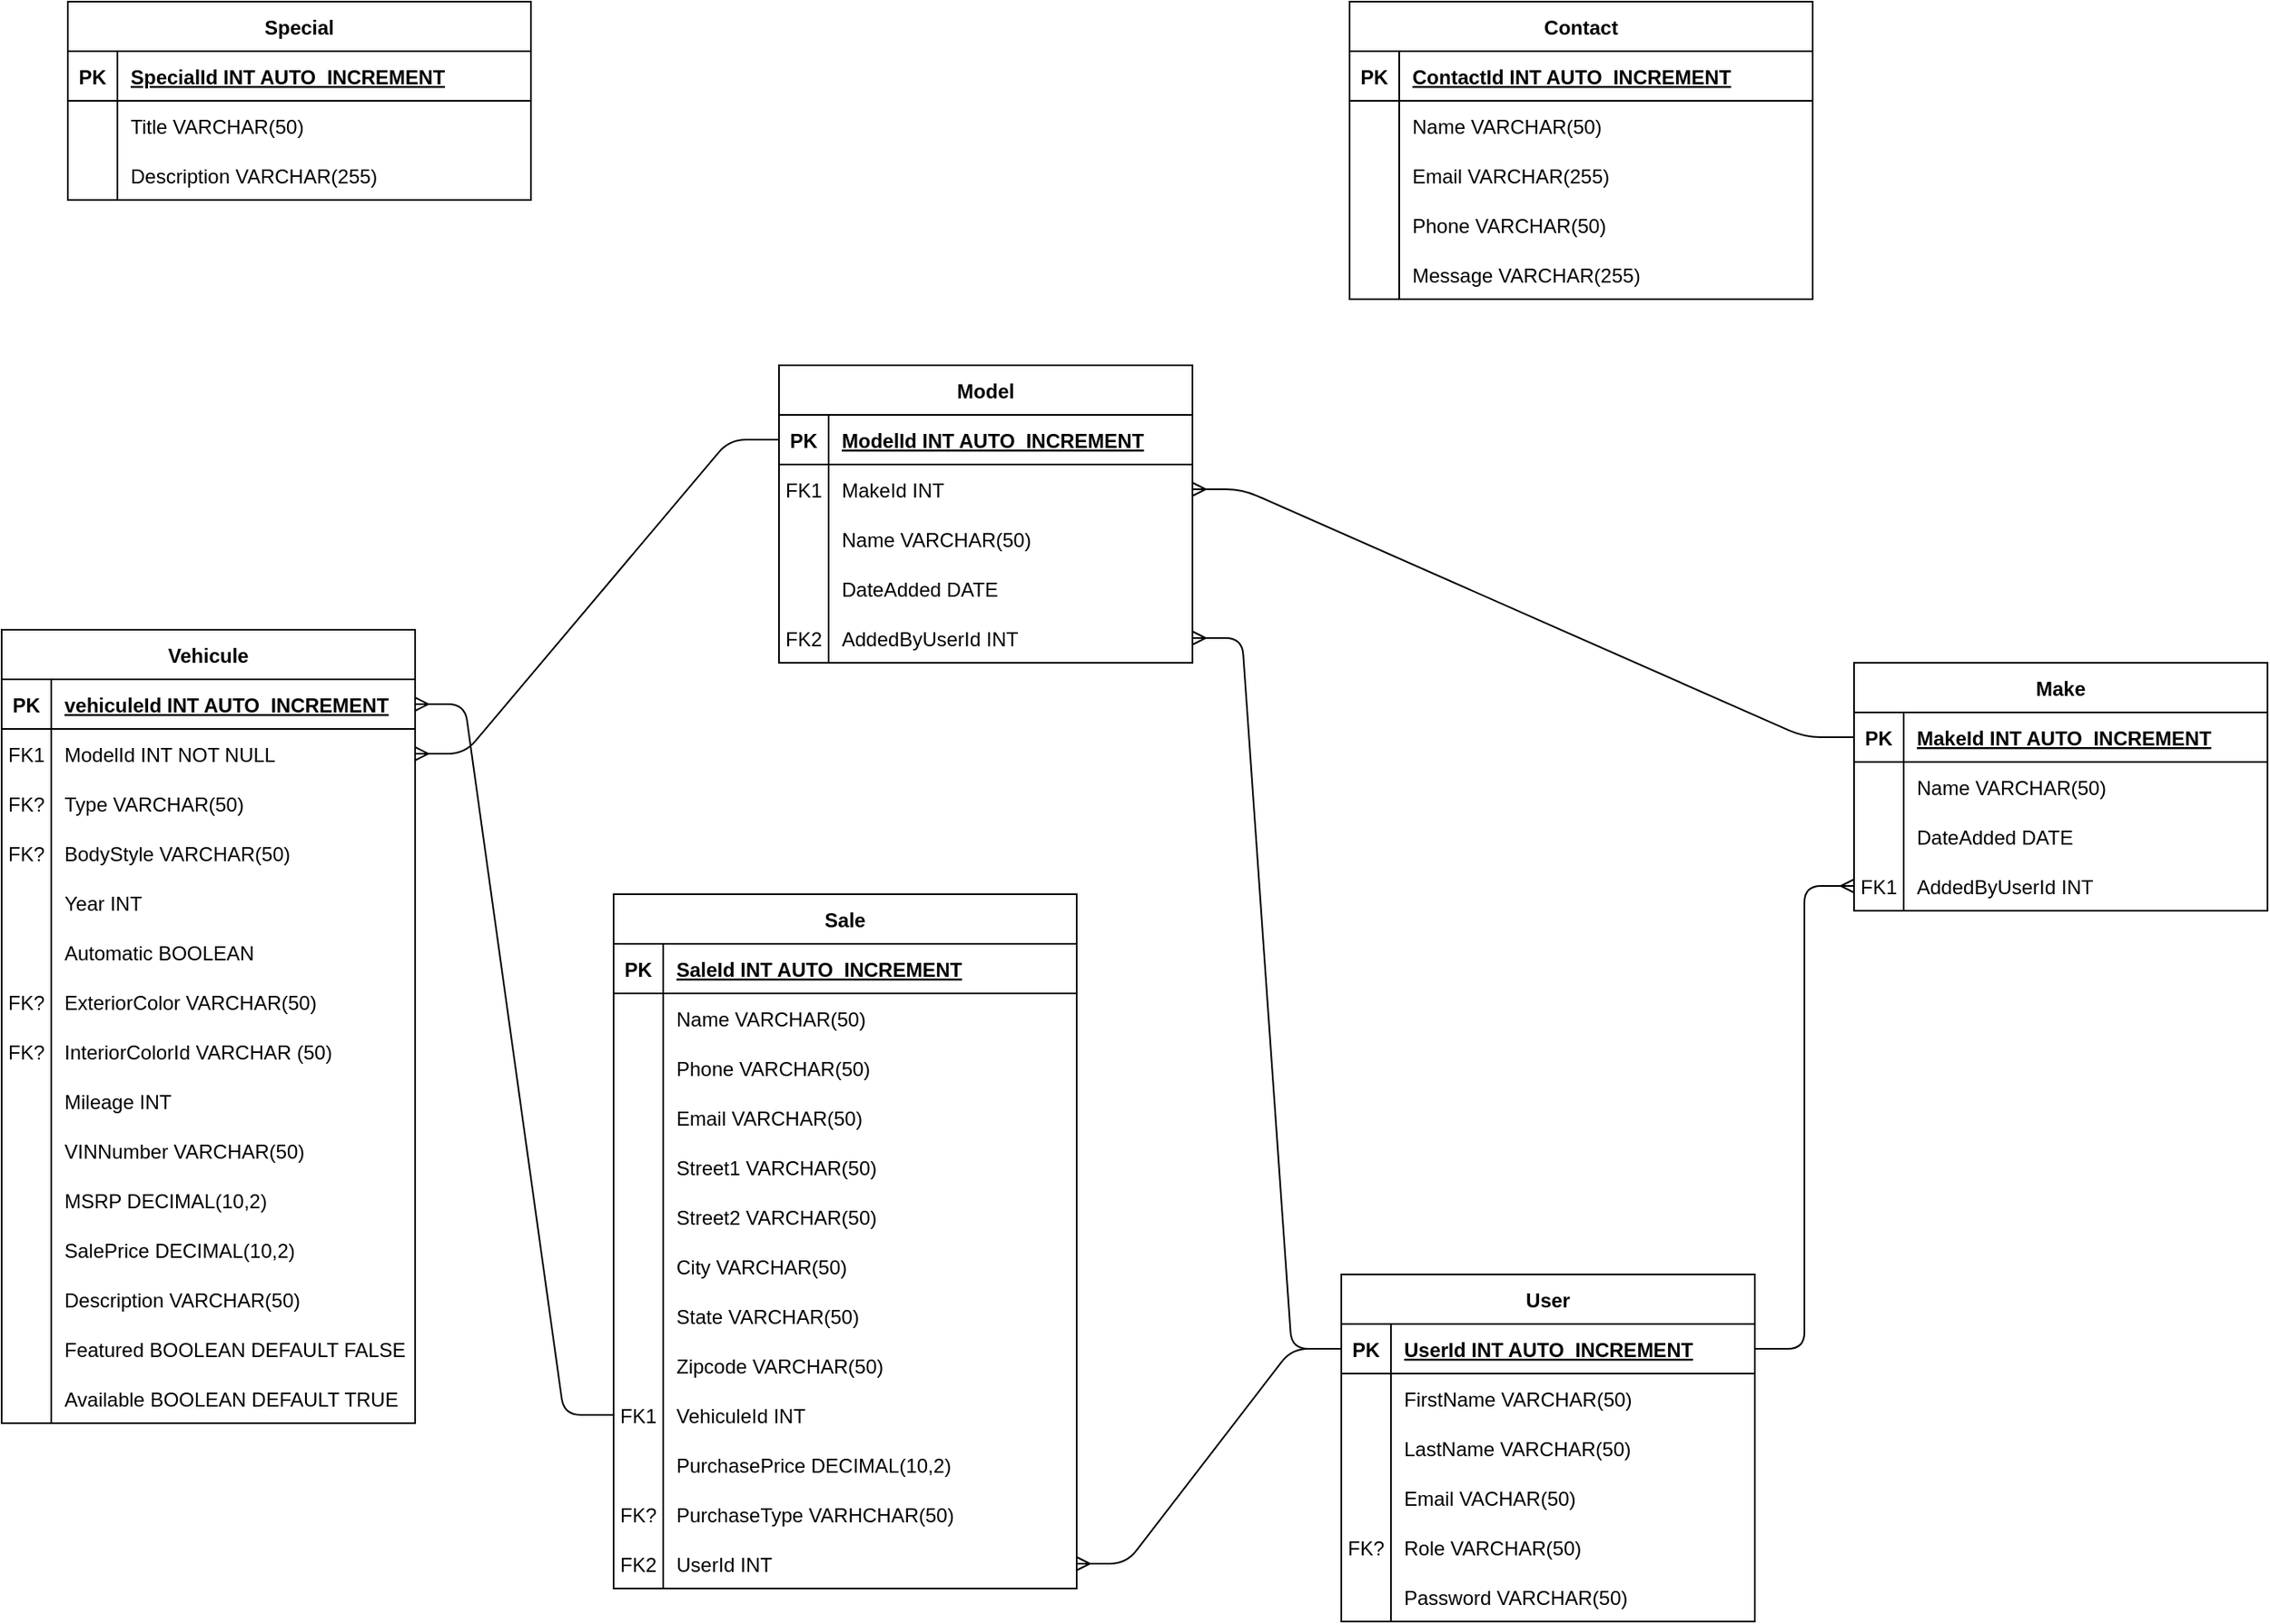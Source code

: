<mxfile version="20.1.2" type="device"><diagram id="R2lEEEUBdFMjLlhIrx00" name="Page-1"><mxGraphModel dx="4318" dy="1257" grid="1" gridSize="10" guides="1" tooltips="1" connect="1" arrows="1" fold="1" page="1" pageScale="1" pageWidth="850" pageHeight="1100" math="0" shadow="0" extFonts="Permanent Marker^https://fonts.googleapis.com/css?family=Permanent+Marker"><root><mxCell id="0"/><mxCell id="1" parent="0"/><mxCell id="C-vyLk0tnHw3VtMMgP7b-2" value="Make" style="shape=table;startSize=30;container=1;collapsible=1;childLayout=tableLayout;fixedRows=1;rowLines=0;fontStyle=1;align=center;resizeLast=1;" parent="1" vertex="1"><mxGeometry x="420" y="450" width="250" height="150" as="geometry"/></mxCell><mxCell id="C-vyLk0tnHw3VtMMgP7b-3" value="" style="shape=partialRectangle;collapsible=0;dropTarget=0;pointerEvents=0;fillColor=none;points=[[0,0.5],[1,0.5]];portConstraint=eastwest;top=0;left=0;right=0;bottom=1;" parent="C-vyLk0tnHw3VtMMgP7b-2" vertex="1"><mxGeometry y="30" width="250" height="30" as="geometry"/></mxCell><mxCell id="C-vyLk0tnHw3VtMMgP7b-4" value="PK" style="shape=partialRectangle;overflow=hidden;connectable=0;fillColor=none;top=0;left=0;bottom=0;right=0;fontStyle=1;" parent="C-vyLk0tnHw3VtMMgP7b-3" vertex="1"><mxGeometry width="30" height="30" as="geometry"><mxRectangle width="30" height="30" as="alternateBounds"/></mxGeometry></mxCell><mxCell id="C-vyLk0tnHw3VtMMgP7b-5" value="MakeId INT AUTO_INCREMENT" style="shape=partialRectangle;overflow=hidden;connectable=0;fillColor=none;top=0;left=0;bottom=0;right=0;align=left;spacingLeft=6;fontStyle=5;" parent="C-vyLk0tnHw3VtMMgP7b-3" vertex="1"><mxGeometry x="30" width="220" height="30" as="geometry"><mxRectangle width="220" height="30" as="alternateBounds"/></mxGeometry></mxCell><mxCell id="C-vyLk0tnHw3VtMMgP7b-6" value="" style="shape=partialRectangle;collapsible=0;dropTarget=0;pointerEvents=0;fillColor=none;points=[[0,0.5],[1,0.5]];portConstraint=eastwest;top=0;left=0;right=0;bottom=0;" parent="C-vyLk0tnHw3VtMMgP7b-2" vertex="1"><mxGeometry y="60" width="250" height="30" as="geometry"/></mxCell><mxCell id="C-vyLk0tnHw3VtMMgP7b-7" value="" style="shape=partialRectangle;overflow=hidden;connectable=0;fillColor=none;top=0;left=0;bottom=0;right=0;" parent="C-vyLk0tnHw3VtMMgP7b-6" vertex="1"><mxGeometry width="30" height="30" as="geometry"><mxRectangle width="30" height="30" as="alternateBounds"/></mxGeometry></mxCell><mxCell id="C-vyLk0tnHw3VtMMgP7b-8" value="Name VARCHAR(50)" style="shape=partialRectangle;overflow=hidden;connectable=0;fillColor=none;top=0;left=0;bottom=0;right=0;align=left;spacingLeft=6;" parent="C-vyLk0tnHw3VtMMgP7b-6" vertex="1"><mxGeometry x="30" width="220" height="30" as="geometry"><mxRectangle width="220" height="30" as="alternateBounds"/></mxGeometry></mxCell><mxCell id="C-vyLk0tnHw3VtMMgP7b-9" value="" style="shape=partialRectangle;collapsible=0;dropTarget=0;pointerEvents=0;fillColor=none;points=[[0,0.5],[1,0.5]];portConstraint=eastwest;top=0;left=0;right=0;bottom=0;" parent="C-vyLk0tnHw3VtMMgP7b-2" vertex="1"><mxGeometry y="90" width="250" height="30" as="geometry"/></mxCell><mxCell id="C-vyLk0tnHw3VtMMgP7b-10" value="" style="shape=partialRectangle;overflow=hidden;connectable=0;fillColor=none;top=0;left=0;bottom=0;right=0;" parent="C-vyLk0tnHw3VtMMgP7b-9" vertex="1"><mxGeometry width="30" height="30" as="geometry"><mxRectangle width="30" height="30" as="alternateBounds"/></mxGeometry></mxCell><mxCell id="C-vyLk0tnHw3VtMMgP7b-11" value="DateAdded DATE" style="shape=partialRectangle;overflow=hidden;connectable=0;fillColor=none;top=0;left=0;bottom=0;right=0;align=left;spacingLeft=6;" parent="C-vyLk0tnHw3VtMMgP7b-9" vertex="1"><mxGeometry x="30" width="220" height="30" as="geometry"><mxRectangle width="220" height="30" as="alternateBounds"/></mxGeometry></mxCell><mxCell id="Mr70bpYiIhib0uHU6Vfk-53" style="shape=partialRectangle;collapsible=0;dropTarget=0;pointerEvents=0;fillColor=none;points=[[0,0.5],[1,0.5]];portConstraint=eastwest;top=0;left=0;right=0;bottom=0;" vertex="1" parent="C-vyLk0tnHw3VtMMgP7b-2"><mxGeometry y="120" width="250" height="30" as="geometry"/></mxCell><mxCell id="Mr70bpYiIhib0uHU6Vfk-54" value="FK1" style="shape=partialRectangle;overflow=hidden;connectable=0;fillColor=none;top=0;left=0;bottom=0;right=0;" vertex="1" parent="Mr70bpYiIhib0uHU6Vfk-53"><mxGeometry width="30" height="30" as="geometry"><mxRectangle width="30" height="30" as="alternateBounds"/></mxGeometry></mxCell><mxCell id="Mr70bpYiIhib0uHU6Vfk-55" value="AddedByUserId INT" style="shape=partialRectangle;overflow=hidden;connectable=0;fillColor=none;top=0;left=0;bottom=0;right=0;align=left;spacingLeft=6;" vertex="1" parent="Mr70bpYiIhib0uHU6Vfk-53"><mxGeometry x="30" width="220" height="30" as="geometry"><mxRectangle width="220" height="30" as="alternateBounds"/></mxGeometry></mxCell><mxCell id="C-vyLk0tnHw3VtMMgP7b-13" value="User" style="shape=table;startSize=30;container=1;collapsible=1;childLayout=tableLayout;fixedRows=1;rowLines=0;fontStyle=1;align=center;resizeLast=1;" parent="1" vertex="1"><mxGeometry x="110" y="820" width="250" height="210" as="geometry"/></mxCell><mxCell id="C-vyLk0tnHw3VtMMgP7b-14" value="" style="shape=partialRectangle;collapsible=0;dropTarget=0;pointerEvents=0;fillColor=none;points=[[0,0.5],[1,0.5]];portConstraint=eastwest;top=0;left=0;right=0;bottom=1;" parent="C-vyLk0tnHw3VtMMgP7b-13" vertex="1"><mxGeometry y="30" width="250" height="30" as="geometry"/></mxCell><mxCell id="C-vyLk0tnHw3VtMMgP7b-15" value="PK" style="shape=partialRectangle;overflow=hidden;connectable=0;fillColor=none;top=0;left=0;bottom=0;right=0;fontStyle=1;" parent="C-vyLk0tnHw3VtMMgP7b-14" vertex="1"><mxGeometry width="30" height="30" as="geometry"><mxRectangle width="30" height="30" as="alternateBounds"/></mxGeometry></mxCell><mxCell id="C-vyLk0tnHw3VtMMgP7b-16" value="UserId INT AUTO_INCREMENT" style="shape=partialRectangle;overflow=hidden;connectable=0;fillColor=none;top=0;left=0;bottom=0;right=0;align=left;spacingLeft=6;fontStyle=5;" parent="C-vyLk0tnHw3VtMMgP7b-14" vertex="1"><mxGeometry x="30" width="220" height="30" as="geometry"><mxRectangle width="220" height="30" as="alternateBounds"/></mxGeometry></mxCell><mxCell id="C-vyLk0tnHw3VtMMgP7b-20" value="" style="shape=partialRectangle;collapsible=0;dropTarget=0;pointerEvents=0;fillColor=none;points=[[0,0.5],[1,0.5]];portConstraint=eastwest;top=0;left=0;right=0;bottom=0;" parent="C-vyLk0tnHw3VtMMgP7b-13" vertex="1"><mxGeometry y="60" width="250" height="30" as="geometry"/></mxCell><mxCell id="C-vyLk0tnHw3VtMMgP7b-21" value="" style="shape=partialRectangle;overflow=hidden;connectable=0;fillColor=none;top=0;left=0;bottom=0;right=0;" parent="C-vyLk0tnHw3VtMMgP7b-20" vertex="1"><mxGeometry width="30" height="30" as="geometry"><mxRectangle width="30" height="30" as="alternateBounds"/></mxGeometry></mxCell><mxCell id="C-vyLk0tnHw3VtMMgP7b-22" value="FirstName VARCHAR(50)" style="shape=partialRectangle;overflow=hidden;connectable=0;fillColor=none;top=0;left=0;bottom=0;right=0;align=left;spacingLeft=6;" parent="C-vyLk0tnHw3VtMMgP7b-20" vertex="1"><mxGeometry x="30" width="220" height="30" as="geometry"><mxRectangle width="220" height="30" as="alternateBounds"/></mxGeometry></mxCell><mxCell id="Mr70bpYiIhib0uHU6Vfk-40" style="shape=partialRectangle;collapsible=0;dropTarget=0;pointerEvents=0;fillColor=none;points=[[0,0.5],[1,0.5]];portConstraint=eastwest;top=0;left=0;right=0;bottom=0;" vertex="1" parent="C-vyLk0tnHw3VtMMgP7b-13"><mxGeometry y="90" width="250" height="30" as="geometry"/></mxCell><mxCell id="Mr70bpYiIhib0uHU6Vfk-41" style="shape=partialRectangle;overflow=hidden;connectable=0;fillColor=none;top=0;left=0;bottom=0;right=0;" vertex="1" parent="Mr70bpYiIhib0uHU6Vfk-40"><mxGeometry width="30" height="30" as="geometry"><mxRectangle width="30" height="30" as="alternateBounds"/></mxGeometry></mxCell><mxCell id="Mr70bpYiIhib0uHU6Vfk-42" value="LastName VARCHAR(50)" style="shape=partialRectangle;overflow=hidden;connectable=0;fillColor=none;top=0;left=0;bottom=0;right=0;align=left;spacingLeft=6;" vertex="1" parent="Mr70bpYiIhib0uHU6Vfk-40"><mxGeometry x="30" width="220" height="30" as="geometry"><mxRectangle width="220" height="30" as="alternateBounds"/></mxGeometry></mxCell><mxCell id="Mr70bpYiIhib0uHU6Vfk-43" style="shape=partialRectangle;collapsible=0;dropTarget=0;pointerEvents=0;fillColor=none;points=[[0,0.5],[1,0.5]];portConstraint=eastwest;top=0;left=0;right=0;bottom=0;" vertex="1" parent="C-vyLk0tnHw3VtMMgP7b-13"><mxGeometry y="120" width="250" height="30" as="geometry"/></mxCell><mxCell id="Mr70bpYiIhib0uHU6Vfk-44" style="shape=partialRectangle;overflow=hidden;connectable=0;fillColor=none;top=0;left=0;bottom=0;right=0;" vertex="1" parent="Mr70bpYiIhib0uHU6Vfk-43"><mxGeometry width="30" height="30" as="geometry"><mxRectangle width="30" height="30" as="alternateBounds"/></mxGeometry></mxCell><mxCell id="Mr70bpYiIhib0uHU6Vfk-45" value="Email VACHAR(50)" style="shape=partialRectangle;overflow=hidden;connectable=0;fillColor=none;top=0;left=0;bottom=0;right=0;align=left;spacingLeft=6;" vertex="1" parent="Mr70bpYiIhib0uHU6Vfk-43"><mxGeometry x="30" width="220" height="30" as="geometry"><mxRectangle width="220" height="30" as="alternateBounds"/></mxGeometry></mxCell><mxCell id="Mr70bpYiIhib0uHU6Vfk-46" style="shape=partialRectangle;collapsible=0;dropTarget=0;pointerEvents=0;fillColor=none;points=[[0,0.5],[1,0.5]];portConstraint=eastwest;top=0;left=0;right=0;bottom=0;" vertex="1" parent="C-vyLk0tnHw3VtMMgP7b-13"><mxGeometry y="150" width="250" height="30" as="geometry"/></mxCell><mxCell id="Mr70bpYiIhib0uHU6Vfk-47" value="FK?" style="shape=partialRectangle;overflow=hidden;connectable=0;fillColor=none;top=0;left=0;bottom=0;right=0;" vertex="1" parent="Mr70bpYiIhib0uHU6Vfk-46"><mxGeometry width="30" height="30" as="geometry"><mxRectangle width="30" height="30" as="alternateBounds"/></mxGeometry></mxCell><mxCell id="Mr70bpYiIhib0uHU6Vfk-48" value="Role VARCHAR(50)" style="shape=partialRectangle;overflow=hidden;connectable=0;fillColor=none;top=0;left=0;bottom=0;right=0;align=left;spacingLeft=6;" vertex="1" parent="Mr70bpYiIhib0uHU6Vfk-46"><mxGeometry x="30" width="220" height="30" as="geometry"><mxRectangle width="220" height="30" as="alternateBounds"/></mxGeometry></mxCell><mxCell id="Mr70bpYiIhib0uHU6Vfk-49" style="shape=partialRectangle;collapsible=0;dropTarget=0;pointerEvents=0;fillColor=none;points=[[0,0.5],[1,0.5]];portConstraint=eastwest;top=0;left=0;right=0;bottom=0;" vertex="1" parent="C-vyLk0tnHw3VtMMgP7b-13"><mxGeometry y="180" width="250" height="30" as="geometry"/></mxCell><mxCell id="Mr70bpYiIhib0uHU6Vfk-50" style="shape=partialRectangle;overflow=hidden;connectable=0;fillColor=none;top=0;left=0;bottom=0;right=0;" vertex="1" parent="Mr70bpYiIhib0uHU6Vfk-49"><mxGeometry width="30" height="30" as="geometry"><mxRectangle width="30" height="30" as="alternateBounds"/></mxGeometry></mxCell><mxCell id="Mr70bpYiIhib0uHU6Vfk-51" value="Password VARCHAR(50)" style="shape=partialRectangle;overflow=hidden;connectable=0;fillColor=none;top=0;left=0;bottom=0;right=0;align=left;spacingLeft=6;" vertex="1" parent="Mr70bpYiIhib0uHU6Vfk-49"><mxGeometry x="30" width="220" height="30" as="geometry"><mxRectangle width="220" height="30" as="alternateBounds"/></mxGeometry></mxCell><mxCell id="C-vyLk0tnHw3VtMMgP7b-23" value="Vehicule" style="shape=table;startSize=30;container=1;collapsible=1;childLayout=tableLayout;fixedRows=1;rowLines=0;fontStyle=1;align=center;resizeLast=1;" parent="1" vertex="1"><mxGeometry x="-700" y="430" width="250" height="480" as="geometry"/></mxCell><mxCell id="C-vyLk0tnHw3VtMMgP7b-24" value="" style="shape=partialRectangle;collapsible=0;dropTarget=0;pointerEvents=0;fillColor=none;points=[[0,0.5],[1,0.5]];portConstraint=eastwest;top=0;left=0;right=0;bottom=1;" parent="C-vyLk0tnHw3VtMMgP7b-23" vertex="1"><mxGeometry y="30" width="250" height="30" as="geometry"/></mxCell><mxCell id="C-vyLk0tnHw3VtMMgP7b-25" value="PK" style="shape=partialRectangle;overflow=hidden;connectable=0;fillColor=none;top=0;left=0;bottom=0;right=0;fontStyle=1;" parent="C-vyLk0tnHw3VtMMgP7b-24" vertex="1"><mxGeometry width="30" height="30" as="geometry"><mxRectangle width="30" height="30" as="alternateBounds"/></mxGeometry></mxCell><mxCell id="C-vyLk0tnHw3VtMMgP7b-26" value="vehiculeId INT AUTO_INCREMENT" style="shape=partialRectangle;overflow=hidden;connectable=0;fillColor=none;top=0;left=0;bottom=0;right=0;align=left;spacingLeft=6;fontStyle=5;" parent="C-vyLk0tnHw3VtMMgP7b-24" vertex="1"><mxGeometry x="30" width="220" height="30" as="geometry"><mxRectangle width="220" height="30" as="alternateBounds"/></mxGeometry></mxCell><mxCell id="Mr70bpYiIhib0uHU6Vfk-31" style="shape=partialRectangle;collapsible=0;dropTarget=0;pointerEvents=0;fillColor=none;points=[[0,0.5],[1,0.5]];portConstraint=eastwest;top=0;left=0;right=0;bottom=0;" vertex="1" parent="C-vyLk0tnHw3VtMMgP7b-23"><mxGeometry y="60" width="250" height="30" as="geometry"/></mxCell><mxCell id="Mr70bpYiIhib0uHU6Vfk-32" value="FK1" style="shape=partialRectangle;overflow=hidden;connectable=0;fillColor=none;top=0;left=0;bottom=0;right=0;" vertex="1" parent="Mr70bpYiIhib0uHU6Vfk-31"><mxGeometry width="30" height="30" as="geometry"><mxRectangle width="30" height="30" as="alternateBounds"/></mxGeometry></mxCell><mxCell id="Mr70bpYiIhib0uHU6Vfk-33" value="ModelId INT NOT NULL" style="shape=partialRectangle;overflow=hidden;connectable=0;fillColor=none;top=0;left=0;bottom=0;right=0;align=left;spacingLeft=6;" vertex="1" parent="Mr70bpYiIhib0uHU6Vfk-31"><mxGeometry x="30" width="220" height="30" as="geometry"><mxRectangle width="220" height="30" as="alternateBounds"/></mxGeometry></mxCell><mxCell id="Mr70bpYiIhib0uHU6Vfk-34" style="shape=partialRectangle;collapsible=0;dropTarget=0;pointerEvents=0;fillColor=none;points=[[0,0.5],[1,0.5]];portConstraint=eastwest;top=0;left=0;right=0;bottom=0;" vertex="1" parent="C-vyLk0tnHw3VtMMgP7b-23"><mxGeometry y="90" width="250" height="30" as="geometry"/></mxCell><mxCell id="Mr70bpYiIhib0uHU6Vfk-35" value="FK?" style="shape=partialRectangle;overflow=hidden;connectable=0;fillColor=none;top=0;left=0;bottom=0;right=0;" vertex="1" parent="Mr70bpYiIhib0uHU6Vfk-34"><mxGeometry width="30" height="30" as="geometry"><mxRectangle width="30" height="30" as="alternateBounds"/></mxGeometry></mxCell><mxCell id="Mr70bpYiIhib0uHU6Vfk-36" value="Type VARCHAR(50)" style="shape=partialRectangle;overflow=hidden;connectable=0;fillColor=none;top=0;left=0;bottom=0;right=0;align=left;spacingLeft=6;" vertex="1" parent="Mr70bpYiIhib0uHU6Vfk-34"><mxGeometry x="30" width="220" height="30" as="geometry"><mxRectangle width="220" height="30" as="alternateBounds"/></mxGeometry></mxCell><mxCell id="C-vyLk0tnHw3VtMMgP7b-27" value="" style="shape=partialRectangle;collapsible=0;dropTarget=0;pointerEvents=0;fillColor=none;points=[[0,0.5],[1,0.5]];portConstraint=eastwest;top=0;left=0;right=0;bottom=0;" parent="C-vyLk0tnHw3VtMMgP7b-23" vertex="1"><mxGeometry y="120" width="250" height="30" as="geometry"/></mxCell><mxCell id="C-vyLk0tnHw3VtMMgP7b-28" value="FK?" style="shape=partialRectangle;overflow=hidden;connectable=0;fillColor=none;top=0;left=0;bottom=0;right=0;" parent="C-vyLk0tnHw3VtMMgP7b-27" vertex="1"><mxGeometry width="30" height="30" as="geometry"><mxRectangle width="30" height="30" as="alternateBounds"/></mxGeometry></mxCell><mxCell id="C-vyLk0tnHw3VtMMgP7b-29" value="BodyStyle VARCHAR(50)" style="shape=partialRectangle;overflow=hidden;connectable=0;fillColor=none;top=0;left=0;bottom=0;right=0;align=left;spacingLeft=6;" parent="C-vyLk0tnHw3VtMMgP7b-27" vertex="1"><mxGeometry x="30" width="220" height="30" as="geometry"><mxRectangle width="220" height="30" as="alternateBounds"/></mxGeometry></mxCell><mxCell id="Mr70bpYiIhib0uHU6Vfk-37" style="shape=partialRectangle;collapsible=0;dropTarget=0;pointerEvents=0;fillColor=none;points=[[0,0.5],[1,0.5]];portConstraint=eastwest;top=0;left=0;right=0;bottom=0;" vertex="1" parent="C-vyLk0tnHw3VtMMgP7b-23"><mxGeometry y="150" width="250" height="30" as="geometry"/></mxCell><mxCell id="Mr70bpYiIhib0uHU6Vfk-38" style="shape=partialRectangle;overflow=hidden;connectable=0;fillColor=none;top=0;left=0;bottom=0;right=0;" vertex="1" parent="Mr70bpYiIhib0uHU6Vfk-37"><mxGeometry width="30" height="30" as="geometry"><mxRectangle width="30" height="30" as="alternateBounds"/></mxGeometry></mxCell><mxCell id="Mr70bpYiIhib0uHU6Vfk-39" value="Year INT" style="shape=partialRectangle;overflow=hidden;connectable=0;fillColor=none;top=0;left=0;bottom=0;right=0;align=left;spacingLeft=6;" vertex="1" parent="Mr70bpYiIhib0uHU6Vfk-37"><mxGeometry x="30" width="220" height="30" as="geometry"><mxRectangle width="220" height="30" as="alternateBounds"/></mxGeometry></mxCell><mxCell id="Mr70bpYiIhib0uHU6Vfk-1" style="shape=partialRectangle;collapsible=0;dropTarget=0;pointerEvents=0;fillColor=none;points=[[0,0.5],[1,0.5]];portConstraint=eastwest;top=0;left=0;right=0;bottom=0;" vertex="1" parent="C-vyLk0tnHw3VtMMgP7b-23"><mxGeometry y="180" width="250" height="30" as="geometry"/></mxCell><mxCell id="Mr70bpYiIhib0uHU6Vfk-2" value="" style="shape=partialRectangle;overflow=hidden;connectable=0;fillColor=none;top=0;left=0;bottom=0;right=0;" vertex="1" parent="Mr70bpYiIhib0uHU6Vfk-1"><mxGeometry width="30" height="30" as="geometry"><mxRectangle width="30" height="30" as="alternateBounds"/></mxGeometry></mxCell><mxCell id="Mr70bpYiIhib0uHU6Vfk-3" value="Automatic BOOLEAN" style="shape=partialRectangle;overflow=hidden;connectable=0;fillColor=none;top=0;left=0;bottom=0;right=0;align=left;spacingLeft=6;" vertex="1" parent="Mr70bpYiIhib0uHU6Vfk-1"><mxGeometry x="30" width="220" height="30" as="geometry"><mxRectangle width="220" height="30" as="alternateBounds"/></mxGeometry></mxCell><mxCell id="Mr70bpYiIhib0uHU6Vfk-13" style="shape=partialRectangle;collapsible=0;dropTarget=0;pointerEvents=0;fillColor=none;points=[[0,0.5],[1,0.5]];portConstraint=eastwest;top=0;left=0;right=0;bottom=0;" vertex="1" parent="C-vyLk0tnHw3VtMMgP7b-23"><mxGeometry y="210" width="250" height="30" as="geometry"/></mxCell><mxCell id="Mr70bpYiIhib0uHU6Vfk-14" value="FK?" style="shape=partialRectangle;overflow=hidden;connectable=0;fillColor=none;top=0;left=0;bottom=0;right=0;" vertex="1" parent="Mr70bpYiIhib0uHU6Vfk-13"><mxGeometry width="30" height="30" as="geometry"><mxRectangle width="30" height="30" as="alternateBounds"/></mxGeometry></mxCell><mxCell id="Mr70bpYiIhib0uHU6Vfk-15" value="ExteriorColor VARCHAR(50)" style="shape=partialRectangle;overflow=hidden;connectable=0;fillColor=none;top=0;left=0;bottom=0;right=0;align=left;spacingLeft=6;" vertex="1" parent="Mr70bpYiIhib0uHU6Vfk-13"><mxGeometry x="30" width="220" height="30" as="geometry"><mxRectangle width="220" height="30" as="alternateBounds"/></mxGeometry></mxCell><mxCell id="Mr70bpYiIhib0uHU6Vfk-7" style="shape=partialRectangle;collapsible=0;dropTarget=0;pointerEvents=0;fillColor=none;points=[[0,0.5],[1,0.5]];portConstraint=eastwest;top=0;left=0;right=0;bottom=0;" vertex="1" parent="C-vyLk0tnHw3VtMMgP7b-23"><mxGeometry y="240" width="250" height="30" as="geometry"/></mxCell><mxCell id="Mr70bpYiIhib0uHU6Vfk-8" value="FK?" style="shape=partialRectangle;overflow=hidden;connectable=0;fillColor=none;top=0;left=0;bottom=0;right=0;" vertex="1" parent="Mr70bpYiIhib0uHU6Vfk-7"><mxGeometry width="30" height="30" as="geometry"><mxRectangle width="30" height="30" as="alternateBounds"/></mxGeometry></mxCell><mxCell id="Mr70bpYiIhib0uHU6Vfk-9" value="InteriorColorId VARCHAR (50)" style="shape=partialRectangle;overflow=hidden;connectable=0;fillColor=none;top=0;left=0;bottom=0;right=0;align=left;spacingLeft=6;" vertex="1" parent="Mr70bpYiIhib0uHU6Vfk-7"><mxGeometry x="30" width="220" height="30" as="geometry"><mxRectangle width="220" height="30" as="alternateBounds"/></mxGeometry></mxCell><mxCell id="Mr70bpYiIhib0uHU6Vfk-10" style="shape=partialRectangle;collapsible=0;dropTarget=0;pointerEvents=0;fillColor=none;points=[[0,0.5],[1,0.5]];portConstraint=eastwest;top=0;left=0;right=0;bottom=0;" vertex="1" parent="C-vyLk0tnHw3VtMMgP7b-23"><mxGeometry y="270" width="250" height="30" as="geometry"/></mxCell><mxCell id="Mr70bpYiIhib0uHU6Vfk-11" style="shape=partialRectangle;overflow=hidden;connectable=0;fillColor=none;top=0;left=0;bottom=0;right=0;" vertex="1" parent="Mr70bpYiIhib0uHU6Vfk-10"><mxGeometry width="30" height="30" as="geometry"><mxRectangle width="30" height="30" as="alternateBounds"/></mxGeometry></mxCell><mxCell id="Mr70bpYiIhib0uHU6Vfk-12" value="Mileage INT" style="shape=partialRectangle;overflow=hidden;connectable=0;fillColor=none;top=0;left=0;bottom=0;right=0;align=left;spacingLeft=6;" vertex="1" parent="Mr70bpYiIhib0uHU6Vfk-10"><mxGeometry x="30" width="220" height="30" as="geometry"><mxRectangle width="220" height="30" as="alternateBounds"/></mxGeometry></mxCell><mxCell id="Mr70bpYiIhib0uHU6Vfk-16" style="shape=partialRectangle;collapsible=0;dropTarget=0;pointerEvents=0;fillColor=none;points=[[0,0.5],[1,0.5]];portConstraint=eastwest;top=0;left=0;right=0;bottom=0;" vertex="1" parent="C-vyLk0tnHw3VtMMgP7b-23"><mxGeometry y="300" width="250" height="30" as="geometry"/></mxCell><mxCell id="Mr70bpYiIhib0uHU6Vfk-17" style="shape=partialRectangle;overflow=hidden;connectable=0;fillColor=none;top=0;left=0;bottom=0;right=0;" vertex="1" parent="Mr70bpYiIhib0uHU6Vfk-16"><mxGeometry width="30" height="30" as="geometry"><mxRectangle width="30" height="30" as="alternateBounds"/></mxGeometry></mxCell><mxCell id="Mr70bpYiIhib0uHU6Vfk-18" value="VINNumber VARCHAR(50)" style="shape=partialRectangle;overflow=hidden;connectable=0;fillColor=none;top=0;left=0;bottom=0;right=0;align=left;spacingLeft=6;" vertex="1" parent="Mr70bpYiIhib0uHU6Vfk-16"><mxGeometry x="30" width="220" height="30" as="geometry"><mxRectangle width="220" height="30" as="alternateBounds"/></mxGeometry></mxCell><mxCell id="Mr70bpYiIhib0uHU6Vfk-25" style="shape=partialRectangle;collapsible=0;dropTarget=0;pointerEvents=0;fillColor=none;points=[[0,0.5],[1,0.5]];portConstraint=eastwest;top=0;left=0;right=0;bottom=0;" vertex="1" parent="C-vyLk0tnHw3VtMMgP7b-23"><mxGeometry y="330" width="250" height="30" as="geometry"/></mxCell><mxCell id="Mr70bpYiIhib0uHU6Vfk-26" style="shape=partialRectangle;overflow=hidden;connectable=0;fillColor=none;top=0;left=0;bottom=0;right=0;" vertex="1" parent="Mr70bpYiIhib0uHU6Vfk-25"><mxGeometry width="30" height="30" as="geometry"><mxRectangle width="30" height="30" as="alternateBounds"/></mxGeometry></mxCell><mxCell id="Mr70bpYiIhib0uHU6Vfk-27" value="MSRP DECIMAL(10,2)" style="shape=partialRectangle;overflow=hidden;connectable=0;fillColor=none;top=0;left=0;bottom=0;right=0;align=left;spacingLeft=6;" vertex="1" parent="Mr70bpYiIhib0uHU6Vfk-25"><mxGeometry x="30" width="220" height="30" as="geometry"><mxRectangle width="220" height="30" as="alternateBounds"/></mxGeometry></mxCell><mxCell id="Mr70bpYiIhib0uHU6Vfk-22" style="shape=partialRectangle;collapsible=0;dropTarget=0;pointerEvents=0;fillColor=none;points=[[0,0.5],[1,0.5]];portConstraint=eastwest;top=0;left=0;right=0;bottom=0;" vertex="1" parent="C-vyLk0tnHw3VtMMgP7b-23"><mxGeometry y="360" width="250" height="30" as="geometry"/></mxCell><mxCell id="Mr70bpYiIhib0uHU6Vfk-23" style="shape=partialRectangle;overflow=hidden;connectable=0;fillColor=none;top=0;left=0;bottom=0;right=0;" vertex="1" parent="Mr70bpYiIhib0uHU6Vfk-22"><mxGeometry width="30" height="30" as="geometry"><mxRectangle width="30" height="30" as="alternateBounds"/></mxGeometry></mxCell><mxCell id="Mr70bpYiIhib0uHU6Vfk-24" value="SalePrice DECIMAL(10,2)" style="shape=partialRectangle;overflow=hidden;connectable=0;fillColor=none;top=0;left=0;bottom=0;right=0;align=left;spacingLeft=6;" vertex="1" parent="Mr70bpYiIhib0uHU6Vfk-22"><mxGeometry x="30" width="220" height="30" as="geometry"><mxRectangle width="220" height="30" as="alternateBounds"/></mxGeometry></mxCell><mxCell id="Mr70bpYiIhib0uHU6Vfk-19" style="shape=partialRectangle;collapsible=0;dropTarget=0;pointerEvents=0;fillColor=none;points=[[0,0.5],[1,0.5]];portConstraint=eastwest;top=0;left=0;right=0;bottom=0;" vertex="1" parent="C-vyLk0tnHw3VtMMgP7b-23"><mxGeometry y="390" width="250" height="30" as="geometry"/></mxCell><mxCell id="Mr70bpYiIhib0uHU6Vfk-20" style="shape=partialRectangle;overflow=hidden;connectable=0;fillColor=none;top=0;left=0;bottom=0;right=0;" vertex="1" parent="Mr70bpYiIhib0uHU6Vfk-19"><mxGeometry width="30" height="30" as="geometry"><mxRectangle width="30" height="30" as="alternateBounds"/></mxGeometry></mxCell><mxCell id="Mr70bpYiIhib0uHU6Vfk-21" value="Description VARCHAR(50)" style="shape=partialRectangle;overflow=hidden;connectable=0;fillColor=none;top=0;left=0;bottom=0;right=0;align=left;spacingLeft=6;" vertex="1" parent="Mr70bpYiIhib0uHU6Vfk-19"><mxGeometry x="30" width="220" height="30" as="geometry"><mxRectangle width="220" height="30" as="alternateBounds"/></mxGeometry></mxCell><mxCell id="Mr70bpYiIhib0uHU6Vfk-148" style="shape=partialRectangle;collapsible=0;dropTarget=0;pointerEvents=0;fillColor=none;points=[[0,0.5],[1,0.5]];portConstraint=eastwest;top=0;left=0;right=0;bottom=0;" vertex="1" parent="C-vyLk0tnHw3VtMMgP7b-23"><mxGeometry y="420" width="250" height="30" as="geometry"/></mxCell><mxCell id="Mr70bpYiIhib0uHU6Vfk-149" style="shape=partialRectangle;overflow=hidden;connectable=0;fillColor=none;top=0;left=0;bottom=0;right=0;" vertex="1" parent="Mr70bpYiIhib0uHU6Vfk-148"><mxGeometry width="30" height="30" as="geometry"><mxRectangle width="30" height="30" as="alternateBounds"/></mxGeometry></mxCell><mxCell id="Mr70bpYiIhib0uHU6Vfk-150" value="Featured BOOLEAN DEFAULT FALSE" style="shape=partialRectangle;overflow=hidden;connectable=0;fillColor=none;top=0;left=0;bottom=0;right=0;align=left;spacingLeft=6;" vertex="1" parent="Mr70bpYiIhib0uHU6Vfk-148"><mxGeometry x="30" width="220" height="30" as="geometry"><mxRectangle width="220" height="30" as="alternateBounds"/></mxGeometry></mxCell><mxCell id="Mr70bpYiIhib0uHU6Vfk-278" style="shape=partialRectangle;collapsible=0;dropTarget=0;pointerEvents=0;fillColor=none;points=[[0,0.5],[1,0.5]];portConstraint=eastwest;top=0;left=0;right=0;bottom=0;" vertex="1" parent="C-vyLk0tnHw3VtMMgP7b-23"><mxGeometry y="450" width="250" height="30" as="geometry"/></mxCell><mxCell id="Mr70bpYiIhib0uHU6Vfk-279" style="shape=partialRectangle;overflow=hidden;connectable=0;fillColor=none;top=0;left=0;bottom=0;right=0;" vertex="1" parent="Mr70bpYiIhib0uHU6Vfk-278"><mxGeometry width="30" height="30" as="geometry"><mxRectangle width="30" height="30" as="alternateBounds"/></mxGeometry></mxCell><mxCell id="Mr70bpYiIhib0uHU6Vfk-280" value="Available BOOLEAN DEFAULT TRUE" style="shape=partialRectangle;overflow=hidden;connectable=0;fillColor=none;top=0;left=0;bottom=0;right=0;align=left;spacingLeft=6;" vertex="1" parent="Mr70bpYiIhib0uHU6Vfk-278"><mxGeometry x="30" width="220" height="30" as="geometry"><mxRectangle width="220" height="30" as="alternateBounds"/></mxGeometry></mxCell><mxCell id="Mr70bpYiIhib0uHU6Vfk-56" value="Model" style="shape=table;startSize=30;container=1;collapsible=1;childLayout=tableLayout;fixedRows=1;rowLines=0;fontStyle=1;align=center;resizeLast=1;" vertex="1" parent="1"><mxGeometry x="-230" y="270" width="250" height="180" as="geometry"/></mxCell><mxCell id="Mr70bpYiIhib0uHU6Vfk-57" value="" style="shape=partialRectangle;collapsible=0;dropTarget=0;pointerEvents=0;fillColor=none;points=[[0,0.5],[1,0.5]];portConstraint=eastwest;top=0;left=0;right=0;bottom=1;" vertex="1" parent="Mr70bpYiIhib0uHU6Vfk-56"><mxGeometry y="30" width="250" height="30" as="geometry"/></mxCell><mxCell id="Mr70bpYiIhib0uHU6Vfk-58" value="PK" style="shape=partialRectangle;overflow=hidden;connectable=0;fillColor=none;top=0;left=0;bottom=0;right=0;fontStyle=1;" vertex="1" parent="Mr70bpYiIhib0uHU6Vfk-57"><mxGeometry width="30" height="30" as="geometry"><mxRectangle width="30" height="30" as="alternateBounds"/></mxGeometry></mxCell><mxCell id="Mr70bpYiIhib0uHU6Vfk-59" value="ModelId INT AUTO_INCREMENT" style="shape=partialRectangle;overflow=hidden;connectable=0;fillColor=none;top=0;left=0;bottom=0;right=0;align=left;spacingLeft=6;fontStyle=5;" vertex="1" parent="Mr70bpYiIhib0uHU6Vfk-57"><mxGeometry x="30" width="220" height="30" as="geometry"><mxRectangle width="220" height="30" as="alternateBounds"/></mxGeometry></mxCell><mxCell id="Mr70bpYiIhib0uHU6Vfk-60" value="" style="shape=partialRectangle;collapsible=0;dropTarget=0;pointerEvents=0;fillColor=none;points=[[0,0.5],[1,0.5]];portConstraint=eastwest;top=0;left=0;right=0;bottom=0;" vertex="1" parent="Mr70bpYiIhib0uHU6Vfk-56"><mxGeometry y="60" width="250" height="30" as="geometry"/></mxCell><mxCell id="Mr70bpYiIhib0uHU6Vfk-61" value="FK1" style="shape=partialRectangle;overflow=hidden;connectable=0;fillColor=none;top=0;left=0;bottom=0;right=0;" vertex="1" parent="Mr70bpYiIhib0uHU6Vfk-60"><mxGeometry width="30" height="30" as="geometry"><mxRectangle width="30" height="30" as="alternateBounds"/></mxGeometry></mxCell><mxCell id="Mr70bpYiIhib0uHU6Vfk-62" value="MakeId INT" style="shape=partialRectangle;overflow=hidden;connectable=0;fillColor=none;top=0;left=0;bottom=0;right=0;align=left;spacingLeft=6;" vertex="1" parent="Mr70bpYiIhib0uHU6Vfk-60"><mxGeometry x="30" width="220" height="30" as="geometry"><mxRectangle width="220" height="30" as="alternateBounds"/></mxGeometry></mxCell><mxCell id="Mr70bpYiIhib0uHU6Vfk-63" value="" style="shape=partialRectangle;collapsible=0;dropTarget=0;pointerEvents=0;fillColor=none;points=[[0,0.5],[1,0.5]];portConstraint=eastwest;top=0;left=0;right=0;bottom=0;" vertex="1" parent="Mr70bpYiIhib0uHU6Vfk-56"><mxGeometry y="90" width="250" height="30" as="geometry"/></mxCell><mxCell id="Mr70bpYiIhib0uHU6Vfk-64" value="" style="shape=partialRectangle;overflow=hidden;connectable=0;fillColor=none;top=0;left=0;bottom=0;right=0;" vertex="1" parent="Mr70bpYiIhib0uHU6Vfk-63"><mxGeometry width="30" height="30" as="geometry"><mxRectangle width="30" height="30" as="alternateBounds"/></mxGeometry></mxCell><mxCell id="Mr70bpYiIhib0uHU6Vfk-65" value="Name VARCHAR(50)" style="shape=partialRectangle;overflow=hidden;connectable=0;fillColor=none;top=0;left=0;bottom=0;right=0;align=left;spacingLeft=6;" vertex="1" parent="Mr70bpYiIhib0uHU6Vfk-63"><mxGeometry x="30" width="220" height="30" as="geometry"><mxRectangle width="220" height="30" as="alternateBounds"/></mxGeometry></mxCell><mxCell id="Mr70bpYiIhib0uHU6Vfk-69" style="shape=partialRectangle;collapsible=0;dropTarget=0;pointerEvents=0;fillColor=none;points=[[0,0.5],[1,0.5]];portConstraint=eastwest;top=0;left=0;right=0;bottom=0;" vertex="1" parent="Mr70bpYiIhib0uHU6Vfk-56"><mxGeometry y="120" width="250" height="30" as="geometry"/></mxCell><mxCell id="Mr70bpYiIhib0uHU6Vfk-70" value="" style="shape=partialRectangle;overflow=hidden;connectable=0;fillColor=none;top=0;left=0;bottom=0;right=0;" vertex="1" parent="Mr70bpYiIhib0uHU6Vfk-69"><mxGeometry width="30" height="30" as="geometry"><mxRectangle width="30" height="30" as="alternateBounds"/></mxGeometry></mxCell><mxCell id="Mr70bpYiIhib0uHU6Vfk-71" value="DateAdded DATE" style="shape=partialRectangle;overflow=hidden;connectable=0;fillColor=none;top=0;left=0;bottom=0;right=0;align=left;spacingLeft=6;" vertex="1" parent="Mr70bpYiIhib0uHU6Vfk-69"><mxGeometry x="30" width="220" height="30" as="geometry"><mxRectangle width="220" height="30" as="alternateBounds"/></mxGeometry></mxCell><mxCell id="Mr70bpYiIhib0uHU6Vfk-66" style="shape=partialRectangle;collapsible=0;dropTarget=0;pointerEvents=0;fillColor=none;points=[[0,0.5],[1,0.5]];portConstraint=eastwest;top=0;left=0;right=0;bottom=0;" vertex="1" parent="Mr70bpYiIhib0uHU6Vfk-56"><mxGeometry y="150" width="250" height="30" as="geometry"/></mxCell><mxCell id="Mr70bpYiIhib0uHU6Vfk-67" value="FK2" style="shape=partialRectangle;overflow=hidden;connectable=0;fillColor=none;top=0;left=0;bottom=0;right=0;" vertex="1" parent="Mr70bpYiIhib0uHU6Vfk-66"><mxGeometry width="30" height="30" as="geometry"><mxRectangle width="30" height="30" as="alternateBounds"/></mxGeometry></mxCell><mxCell id="Mr70bpYiIhib0uHU6Vfk-68" value="AddedByUserId INT" style="shape=partialRectangle;overflow=hidden;connectable=0;fillColor=none;top=0;left=0;bottom=0;right=0;align=left;spacingLeft=6;" vertex="1" parent="Mr70bpYiIhib0uHU6Vfk-66"><mxGeometry x="30" width="220" height="30" as="geometry"><mxRectangle width="220" height="30" as="alternateBounds"/></mxGeometry></mxCell><mxCell id="Mr70bpYiIhib0uHU6Vfk-72" value="" style="edgeStyle=entityRelationEdgeStyle;endArrow=ERmany;startArrow=none;endFill=0;startFill=0;" edge="1" parent="1" source="C-vyLk0tnHw3VtMMgP7b-14" target="Mr70bpYiIhib0uHU6Vfk-66"><mxGeometry width="100" height="100" relative="1" as="geometry"><mxPoint x="270" y="310" as="sourcePoint"/><mxPoint x="290" y="310" as="targetPoint"/></mxGeometry></mxCell><mxCell id="Mr70bpYiIhib0uHU6Vfk-73" value="" style="edgeStyle=entityRelationEdgeStyle;endArrow=ERmany;startArrow=none;endFill=0;startFill=0;" edge="1" parent="1" source="C-vyLk0tnHw3VtMMgP7b-14" target="Mr70bpYiIhib0uHU6Vfk-53"><mxGeometry width="100" height="100" relative="1" as="geometry"><mxPoint x="340" y="125" as="sourcePoint"/><mxPoint x="260" y="270" as="targetPoint"/></mxGeometry></mxCell><mxCell id="Mr70bpYiIhib0uHU6Vfk-87" value="" style="edgeStyle=entityRelationEdgeStyle;endArrow=ERmany;startArrow=none;endFill=0;startFill=0;" edge="1" parent="1" source="Mr70bpYiIhib0uHU6Vfk-57" target="Mr70bpYiIhib0uHU6Vfk-31"><mxGeometry width="100" height="100" relative="1" as="geometry"><mxPoint x="340" y="395" as="sourcePoint"/><mxPoint x="280" y="270" as="targetPoint"/></mxGeometry></mxCell><mxCell id="Mr70bpYiIhib0uHU6Vfk-111" value="Sale" style="shape=table;startSize=30;container=1;collapsible=1;childLayout=tableLayout;fixedRows=1;rowLines=0;fontStyle=1;align=center;resizeLast=1;" vertex="1" parent="1"><mxGeometry x="-330" y="590" width="280" height="420" as="geometry"/></mxCell><mxCell id="Mr70bpYiIhib0uHU6Vfk-112" value="" style="shape=partialRectangle;collapsible=0;dropTarget=0;pointerEvents=0;fillColor=none;points=[[0,0.5],[1,0.5]];portConstraint=eastwest;top=0;left=0;right=0;bottom=1;" vertex="1" parent="Mr70bpYiIhib0uHU6Vfk-111"><mxGeometry y="30" width="280" height="30" as="geometry"/></mxCell><mxCell id="Mr70bpYiIhib0uHU6Vfk-113" value="PK" style="shape=partialRectangle;overflow=hidden;connectable=0;fillColor=none;top=0;left=0;bottom=0;right=0;fontStyle=1;" vertex="1" parent="Mr70bpYiIhib0uHU6Vfk-112"><mxGeometry width="30" height="30" as="geometry"><mxRectangle width="30" height="30" as="alternateBounds"/></mxGeometry></mxCell><mxCell id="Mr70bpYiIhib0uHU6Vfk-114" value="SaleId INT AUTO_INCREMENT" style="shape=partialRectangle;overflow=hidden;connectable=0;fillColor=none;top=0;left=0;bottom=0;right=0;align=left;spacingLeft=6;fontStyle=5;" vertex="1" parent="Mr70bpYiIhib0uHU6Vfk-112"><mxGeometry x="30" width="250" height="30" as="geometry"><mxRectangle width="250" height="30" as="alternateBounds"/></mxGeometry></mxCell><mxCell id="Mr70bpYiIhib0uHU6Vfk-115" value="" style="shape=partialRectangle;collapsible=0;dropTarget=0;pointerEvents=0;fillColor=none;points=[[0,0.5],[1,0.5]];portConstraint=eastwest;top=0;left=0;right=0;bottom=0;" vertex="1" parent="Mr70bpYiIhib0uHU6Vfk-111"><mxGeometry y="60" width="280" height="30" as="geometry"/></mxCell><mxCell id="Mr70bpYiIhib0uHU6Vfk-116" value="" style="shape=partialRectangle;overflow=hidden;connectable=0;fillColor=none;top=0;left=0;bottom=0;right=0;" vertex="1" parent="Mr70bpYiIhib0uHU6Vfk-115"><mxGeometry width="30" height="30" as="geometry"><mxRectangle width="30" height="30" as="alternateBounds"/></mxGeometry></mxCell><mxCell id="Mr70bpYiIhib0uHU6Vfk-117" value="Name VARCHAR(50)" style="shape=partialRectangle;overflow=hidden;connectable=0;fillColor=none;top=0;left=0;bottom=0;right=0;align=left;spacingLeft=6;" vertex="1" parent="Mr70bpYiIhib0uHU6Vfk-115"><mxGeometry x="30" width="250" height="30" as="geometry"><mxRectangle width="250" height="30" as="alternateBounds"/></mxGeometry></mxCell><mxCell id="Mr70bpYiIhib0uHU6Vfk-118" style="shape=partialRectangle;collapsible=0;dropTarget=0;pointerEvents=0;fillColor=none;points=[[0,0.5],[1,0.5]];portConstraint=eastwest;top=0;left=0;right=0;bottom=0;" vertex="1" parent="Mr70bpYiIhib0uHU6Vfk-111"><mxGeometry y="90" width="280" height="30" as="geometry"/></mxCell><mxCell id="Mr70bpYiIhib0uHU6Vfk-119" style="shape=partialRectangle;overflow=hidden;connectable=0;fillColor=none;top=0;left=0;bottom=0;right=0;" vertex="1" parent="Mr70bpYiIhib0uHU6Vfk-118"><mxGeometry width="30" height="30" as="geometry"><mxRectangle width="30" height="30" as="alternateBounds"/></mxGeometry></mxCell><mxCell id="Mr70bpYiIhib0uHU6Vfk-120" value="Phone VARCHAR(50)" style="shape=partialRectangle;overflow=hidden;connectable=0;fillColor=none;top=0;left=0;bottom=0;right=0;align=left;spacingLeft=6;" vertex="1" parent="Mr70bpYiIhib0uHU6Vfk-118"><mxGeometry x="30" width="250" height="30" as="geometry"><mxRectangle width="250" height="30" as="alternateBounds"/></mxGeometry></mxCell><mxCell id="Mr70bpYiIhib0uHU6Vfk-121" style="shape=partialRectangle;collapsible=0;dropTarget=0;pointerEvents=0;fillColor=none;points=[[0,0.5],[1,0.5]];portConstraint=eastwest;top=0;left=0;right=0;bottom=0;" vertex="1" parent="Mr70bpYiIhib0uHU6Vfk-111"><mxGeometry y="120" width="280" height="30" as="geometry"/></mxCell><mxCell id="Mr70bpYiIhib0uHU6Vfk-122" style="shape=partialRectangle;overflow=hidden;connectable=0;fillColor=none;top=0;left=0;bottom=0;right=0;" vertex="1" parent="Mr70bpYiIhib0uHU6Vfk-121"><mxGeometry width="30" height="30" as="geometry"><mxRectangle width="30" height="30" as="alternateBounds"/></mxGeometry></mxCell><mxCell id="Mr70bpYiIhib0uHU6Vfk-123" value="Email VARCHAR(50)" style="shape=partialRectangle;overflow=hidden;connectable=0;fillColor=none;top=0;left=0;bottom=0;right=0;align=left;spacingLeft=6;" vertex="1" parent="Mr70bpYiIhib0uHU6Vfk-121"><mxGeometry x="30" width="250" height="30" as="geometry"><mxRectangle width="250" height="30" as="alternateBounds"/></mxGeometry></mxCell><mxCell id="Mr70bpYiIhib0uHU6Vfk-133" style="shape=partialRectangle;collapsible=0;dropTarget=0;pointerEvents=0;fillColor=none;points=[[0,0.5],[1,0.5]];portConstraint=eastwest;top=0;left=0;right=0;bottom=0;" vertex="1" parent="Mr70bpYiIhib0uHU6Vfk-111"><mxGeometry y="150" width="280" height="30" as="geometry"/></mxCell><mxCell id="Mr70bpYiIhib0uHU6Vfk-134" style="shape=partialRectangle;overflow=hidden;connectable=0;fillColor=none;top=0;left=0;bottom=0;right=0;" vertex="1" parent="Mr70bpYiIhib0uHU6Vfk-133"><mxGeometry width="30" height="30" as="geometry"><mxRectangle width="30" height="30" as="alternateBounds"/></mxGeometry></mxCell><mxCell id="Mr70bpYiIhib0uHU6Vfk-135" value="Street1 VARCHAR(50)" style="shape=partialRectangle;overflow=hidden;connectable=0;fillColor=none;top=0;left=0;bottom=0;right=0;align=left;spacingLeft=6;" vertex="1" parent="Mr70bpYiIhib0uHU6Vfk-133"><mxGeometry x="30" width="250" height="30" as="geometry"><mxRectangle width="250" height="30" as="alternateBounds"/></mxGeometry></mxCell><mxCell id="Mr70bpYiIhib0uHU6Vfk-130" style="shape=partialRectangle;collapsible=0;dropTarget=0;pointerEvents=0;fillColor=none;points=[[0,0.5],[1,0.5]];portConstraint=eastwest;top=0;left=0;right=0;bottom=0;" vertex="1" parent="Mr70bpYiIhib0uHU6Vfk-111"><mxGeometry y="180" width="280" height="30" as="geometry"/></mxCell><mxCell id="Mr70bpYiIhib0uHU6Vfk-131" style="shape=partialRectangle;overflow=hidden;connectable=0;fillColor=none;top=0;left=0;bottom=0;right=0;" vertex="1" parent="Mr70bpYiIhib0uHU6Vfk-130"><mxGeometry width="30" height="30" as="geometry"><mxRectangle width="30" height="30" as="alternateBounds"/></mxGeometry></mxCell><mxCell id="Mr70bpYiIhib0uHU6Vfk-132" value="Street2 VARCHAR(50)" style="shape=partialRectangle;overflow=hidden;connectable=0;fillColor=none;top=0;left=0;bottom=0;right=0;align=left;spacingLeft=6;" vertex="1" parent="Mr70bpYiIhib0uHU6Vfk-130"><mxGeometry x="30" width="250" height="30" as="geometry"><mxRectangle width="250" height="30" as="alternateBounds"/></mxGeometry></mxCell><mxCell id="Mr70bpYiIhib0uHU6Vfk-127" style="shape=partialRectangle;collapsible=0;dropTarget=0;pointerEvents=0;fillColor=none;points=[[0,0.5],[1,0.5]];portConstraint=eastwest;top=0;left=0;right=0;bottom=0;" vertex="1" parent="Mr70bpYiIhib0uHU6Vfk-111"><mxGeometry y="210" width="280" height="30" as="geometry"/></mxCell><mxCell id="Mr70bpYiIhib0uHU6Vfk-128" style="shape=partialRectangle;overflow=hidden;connectable=0;fillColor=none;top=0;left=0;bottom=0;right=0;" vertex="1" parent="Mr70bpYiIhib0uHU6Vfk-127"><mxGeometry width="30" height="30" as="geometry"><mxRectangle width="30" height="30" as="alternateBounds"/></mxGeometry></mxCell><mxCell id="Mr70bpYiIhib0uHU6Vfk-129" value="City VARCHAR(50)" style="shape=partialRectangle;overflow=hidden;connectable=0;fillColor=none;top=0;left=0;bottom=0;right=0;align=left;spacingLeft=6;" vertex="1" parent="Mr70bpYiIhib0uHU6Vfk-127"><mxGeometry x="30" width="250" height="30" as="geometry"><mxRectangle width="250" height="30" as="alternateBounds"/></mxGeometry></mxCell><mxCell id="Mr70bpYiIhib0uHU6Vfk-124" style="shape=partialRectangle;collapsible=0;dropTarget=0;pointerEvents=0;fillColor=none;points=[[0,0.5],[1,0.5]];portConstraint=eastwest;top=0;left=0;right=0;bottom=0;" vertex="1" parent="Mr70bpYiIhib0uHU6Vfk-111"><mxGeometry y="240" width="280" height="30" as="geometry"/></mxCell><mxCell id="Mr70bpYiIhib0uHU6Vfk-125" style="shape=partialRectangle;overflow=hidden;connectable=0;fillColor=none;top=0;left=0;bottom=0;right=0;" vertex="1" parent="Mr70bpYiIhib0uHU6Vfk-124"><mxGeometry width="30" height="30" as="geometry"><mxRectangle width="30" height="30" as="alternateBounds"/></mxGeometry></mxCell><mxCell id="Mr70bpYiIhib0uHU6Vfk-126" value="State VARCHAR(50)" style="shape=partialRectangle;overflow=hidden;connectable=0;fillColor=none;top=0;left=0;bottom=0;right=0;align=left;spacingLeft=6;" vertex="1" parent="Mr70bpYiIhib0uHU6Vfk-124"><mxGeometry x="30" width="250" height="30" as="geometry"><mxRectangle width="250" height="30" as="alternateBounds"/></mxGeometry></mxCell><mxCell id="Mr70bpYiIhib0uHU6Vfk-136" style="shape=partialRectangle;collapsible=0;dropTarget=0;pointerEvents=0;fillColor=none;points=[[0,0.5],[1,0.5]];portConstraint=eastwest;top=0;left=0;right=0;bottom=0;" vertex="1" parent="Mr70bpYiIhib0uHU6Vfk-111"><mxGeometry y="270" width="280" height="30" as="geometry"/></mxCell><mxCell id="Mr70bpYiIhib0uHU6Vfk-137" style="shape=partialRectangle;overflow=hidden;connectable=0;fillColor=none;top=0;left=0;bottom=0;right=0;" vertex="1" parent="Mr70bpYiIhib0uHU6Vfk-136"><mxGeometry width="30" height="30" as="geometry"><mxRectangle width="30" height="30" as="alternateBounds"/></mxGeometry></mxCell><mxCell id="Mr70bpYiIhib0uHU6Vfk-138" value="Zipcode VARCHAR(50)" style="shape=partialRectangle;overflow=hidden;connectable=0;fillColor=none;top=0;left=0;bottom=0;right=0;align=left;spacingLeft=6;" vertex="1" parent="Mr70bpYiIhib0uHU6Vfk-136"><mxGeometry x="30" width="250" height="30" as="geometry"><mxRectangle width="250" height="30" as="alternateBounds"/></mxGeometry></mxCell><mxCell id="Mr70bpYiIhib0uHU6Vfk-284" style="shape=partialRectangle;collapsible=0;dropTarget=0;pointerEvents=0;fillColor=none;points=[[0,0.5],[1,0.5]];portConstraint=eastwest;top=0;left=0;right=0;bottom=0;" vertex="1" parent="Mr70bpYiIhib0uHU6Vfk-111"><mxGeometry y="300" width="280" height="30" as="geometry"/></mxCell><mxCell id="Mr70bpYiIhib0uHU6Vfk-285" value="FK1" style="shape=partialRectangle;overflow=hidden;connectable=0;fillColor=none;top=0;left=0;bottom=0;right=0;" vertex="1" parent="Mr70bpYiIhib0uHU6Vfk-284"><mxGeometry width="30" height="30" as="geometry"><mxRectangle width="30" height="30" as="alternateBounds"/></mxGeometry></mxCell><mxCell id="Mr70bpYiIhib0uHU6Vfk-286" value="VehiculeId INT" style="shape=partialRectangle;overflow=hidden;connectable=0;fillColor=none;top=0;left=0;bottom=0;right=0;align=left;spacingLeft=6;" vertex="1" parent="Mr70bpYiIhib0uHU6Vfk-284"><mxGeometry x="30" width="250" height="30" as="geometry"><mxRectangle width="250" height="30" as="alternateBounds"/></mxGeometry></mxCell><mxCell id="Mr70bpYiIhib0uHU6Vfk-139" style="shape=partialRectangle;collapsible=0;dropTarget=0;pointerEvents=0;fillColor=none;points=[[0,0.5],[1,0.5]];portConstraint=eastwest;top=0;left=0;right=0;bottom=0;" vertex="1" parent="Mr70bpYiIhib0uHU6Vfk-111"><mxGeometry y="330" width="280" height="30" as="geometry"/></mxCell><mxCell id="Mr70bpYiIhib0uHU6Vfk-140" value="" style="shape=partialRectangle;overflow=hidden;connectable=0;fillColor=none;top=0;left=0;bottom=0;right=0;" vertex="1" parent="Mr70bpYiIhib0uHU6Vfk-139"><mxGeometry width="30" height="30" as="geometry"><mxRectangle width="30" height="30" as="alternateBounds"/></mxGeometry></mxCell><mxCell id="Mr70bpYiIhib0uHU6Vfk-141" value="PurchasePrice DECIMAL(10,2)" style="shape=partialRectangle;overflow=hidden;connectable=0;fillColor=none;top=0;left=0;bottom=0;right=0;align=left;spacingLeft=6;" vertex="1" parent="Mr70bpYiIhib0uHU6Vfk-139"><mxGeometry x="30" width="250" height="30" as="geometry"><mxRectangle width="250" height="30" as="alternateBounds"/></mxGeometry></mxCell><mxCell id="Mr70bpYiIhib0uHU6Vfk-142" style="shape=partialRectangle;collapsible=0;dropTarget=0;pointerEvents=0;fillColor=none;points=[[0,0.5],[1,0.5]];portConstraint=eastwest;top=0;left=0;right=0;bottom=0;" vertex="1" parent="Mr70bpYiIhib0uHU6Vfk-111"><mxGeometry y="360" width="280" height="30" as="geometry"/></mxCell><mxCell id="Mr70bpYiIhib0uHU6Vfk-143" value="FK?" style="shape=partialRectangle;overflow=hidden;connectable=0;fillColor=none;top=0;left=0;bottom=0;right=0;" vertex="1" parent="Mr70bpYiIhib0uHU6Vfk-142"><mxGeometry width="30" height="30" as="geometry"><mxRectangle width="30" height="30" as="alternateBounds"/></mxGeometry></mxCell><mxCell id="Mr70bpYiIhib0uHU6Vfk-144" value="PurchaseType VARHCHAR(50)" style="shape=partialRectangle;overflow=hidden;connectable=0;fillColor=none;top=0;left=0;bottom=0;right=0;align=left;spacingLeft=6;" vertex="1" parent="Mr70bpYiIhib0uHU6Vfk-142"><mxGeometry x="30" width="250" height="30" as="geometry"><mxRectangle width="250" height="30" as="alternateBounds"/></mxGeometry></mxCell><mxCell id="Mr70bpYiIhib0uHU6Vfk-151" style="shape=partialRectangle;collapsible=0;dropTarget=0;pointerEvents=0;fillColor=none;points=[[0,0.5],[1,0.5]];portConstraint=eastwest;top=0;left=0;right=0;bottom=0;" vertex="1" parent="Mr70bpYiIhib0uHU6Vfk-111"><mxGeometry y="390" width="280" height="30" as="geometry"/></mxCell><mxCell id="Mr70bpYiIhib0uHU6Vfk-152" value="FK2" style="shape=partialRectangle;overflow=hidden;connectable=0;fillColor=none;top=0;left=0;bottom=0;right=0;" vertex="1" parent="Mr70bpYiIhib0uHU6Vfk-151"><mxGeometry width="30" height="30" as="geometry"><mxRectangle width="30" height="30" as="alternateBounds"/></mxGeometry></mxCell><mxCell id="Mr70bpYiIhib0uHU6Vfk-153" value="UserId INT" style="shape=partialRectangle;overflow=hidden;connectable=0;fillColor=none;top=0;left=0;bottom=0;right=0;align=left;spacingLeft=6;" vertex="1" parent="Mr70bpYiIhib0uHU6Vfk-151"><mxGeometry x="30" width="250" height="30" as="geometry"><mxRectangle width="250" height="30" as="alternateBounds"/></mxGeometry></mxCell><mxCell id="Mr70bpYiIhib0uHU6Vfk-154" value="" style="edgeStyle=entityRelationEdgeStyle;endArrow=ERmany;startArrow=none;endFill=0;startFill=0;" edge="1" parent="1" source="C-vyLk0tnHw3VtMMgP7b-14" target="Mr70bpYiIhib0uHU6Vfk-151"><mxGeometry width="100" height="100" relative="1" as="geometry"><mxPoint x="290" y="580" as="sourcePoint"/><mxPoint x="180.0" y="1030" as="targetPoint"/></mxGeometry></mxCell><mxCell id="Mr70bpYiIhib0uHU6Vfk-155" value="Special" style="shape=table;startSize=30;container=1;collapsible=1;childLayout=tableLayout;fixedRows=1;rowLines=0;fontStyle=1;align=center;resizeLast=1;" vertex="1" parent="1"><mxGeometry x="-660" y="50" width="280" height="120" as="geometry"/></mxCell><mxCell id="Mr70bpYiIhib0uHU6Vfk-156" value="" style="shape=partialRectangle;collapsible=0;dropTarget=0;pointerEvents=0;fillColor=none;points=[[0,0.5],[1,0.5]];portConstraint=eastwest;top=0;left=0;right=0;bottom=1;" vertex="1" parent="Mr70bpYiIhib0uHU6Vfk-155"><mxGeometry y="30" width="280" height="30" as="geometry"/></mxCell><mxCell id="Mr70bpYiIhib0uHU6Vfk-157" value="PK" style="shape=partialRectangle;overflow=hidden;connectable=0;fillColor=none;top=0;left=0;bottom=0;right=0;fontStyle=1;" vertex="1" parent="Mr70bpYiIhib0uHU6Vfk-156"><mxGeometry width="30" height="30" as="geometry"><mxRectangle width="30" height="30" as="alternateBounds"/></mxGeometry></mxCell><mxCell id="Mr70bpYiIhib0uHU6Vfk-158" value="SpecialId INT AUTO_INCREMENT" style="shape=partialRectangle;overflow=hidden;connectable=0;fillColor=none;top=0;left=0;bottom=0;right=0;align=left;spacingLeft=6;fontStyle=5;" vertex="1" parent="Mr70bpYiIhib0uHU6Vfk-156"><mxGeometry x="30" width="250" height="30" as="geometry"><mxRectangle width="250" height="30" as="alternateBounds"/></mxGeometry></mxCell><mxCell id="Mr70bpYiIhib0uHU6Vfk-159" value="" style="shape=partialRectangle;collapsible=0;dropTarget=0;pointerEvents=0;fillColor=none;points=[[0,0.5],[1,0.5]];portConstraint=eastwest;top=0;left=0;right=0;bottom=0;" vertex="1" parent="Mr70bpYiIhib0uHU6Vfk-155"><mxGeometry y="60" width="280" height="30" as="geometry"/></mxCell><mxCell id="Mr70bpYiIhib0uHU6Vfk-160" value="" style="shape=partialRectangle;overflow=hidden;connectable=0;fillColor=none;top=0;left=0;bottom=0;right=0;" vertex="1" parent="Mr70bpYiIhib0uHU6Vfk-159"><mxGeometry width="30" height="30" as="geometry"><mxRectangle width="30" height="30" as="alternateBounds"/></mxGeometry></mxCell><mxCell id="Mr70bpYiIhib0uHU6Vfk-161" value="Title VARCHAR(50)" style="shape=partialRectangle;overflow=hidden;connectable=0;fillColor=none;top=0;left=0;bottom=0;right=0;align=left;spacingLeft=6;" vertex="1" parent="Mr70bpYiIhib0uHU6Vfk-159"><mxGeometry x="30" width="250" height="30" as="geometry"><mxRectangle width="250" height="30" as="alternateBounds"/></mxGeometry></mxCell><mxCell id="Mr70bpYiIhib0uHU6Vfk-162" style="shape=partialRectangle;collapsible=0;dropTarget=0;pointerEvents=0;fillColor=none;points=[[0,0.5],[1,0.5]];portConstraint=eastwest;top=0;left=0;right=0;bottom=0;" vertex="1" parent="Mr70bpYiIhib0uHU6Vfk-155"><mxGeometry y="90" width="280" height="30" as="geometry"/></mxCell><mxCell id="Mr70bpYiIhib0uHU6Vfk-163" style="shape=partialRectangle;overflow=hidden;connectable=0;fillColor=none;top=0;left=0;bottom=0;right=0;" vertex="1" parent="Mr70bpYiIhib0uHU6Vfk-162"><mxGeometry width="30" height="30" as="geometry"><mxRectangle width="30" height="30" as="alternateBounds"/></mxGeometry></mxCell><mxCell id="Mr70bpYiIhib0uHU6Vfk-164" value="Description VARCHAR(255)" style="shape=partialRectangle;overflow=hidden;connectable=0;fillColor=none;top=0;left=0;bottom=0;right=0;align=left;spacingLeft=6;" vertex="1" parent="Mr70bpYiIhib0uHU6Vfk-162"><mxGeometry x="30" width="250" height="30" as="geometry"><mxRectangle width="250" height="30" as="alternateBounds"/></mxGeometry></mxCell><mxCell id="Mr70bpYiIhib0uHU6Vfk-200" value="" style="edgeStyle=entityRelationEdgeStyle;endArrow=ERmany;startArrow=none;endFill=0;startFill=0;" edge="1" parent="1" source="C-vyLk0tnHw3VtMMgP7b-3" target="Mr70bpYiIhib0uHU6Vfk-60"><mxGeometry width="100" height="100" relative="1" as="geometry"><mxPoint x="505" y="455.0" as="sourcePoint"/><mxPoint x="720" y="305" as="targetPoint"/></mxGeometry></mxCell><mxCell id="Mr70bpYiIhib0uHU6Vfk-262" value="Contact" style="shape=table;startSize=30;container=1;collapsible=1;childLayout=tableLayout;fixedRows=1;rowLines=0;fontStyle=1;align=center;resizeLast=1;" vertex="1" parent="1"><mxGeometry x="115" y="50" width="280" height="180" as="geometry"/></mxCell><mxCell id="Mr70bpYiIhib0uHU6Vfk-263" value="" style="shape=partialRectangle;collapsible=0;dropTarget=0;pointerEvents=0;fillColor=none;points=[[0,0.5],[1,0.5]];portConstraint=eastwest;top=0;left=0;right=0;bottom=1;" vertex="1" parent="Mr70bpYiIhib0uHU6Vfk-262"><mxGeometry y="30" width="280" height="30" as="geometry"/></mxCell><mxCell id="Mr70bpYiIhib0uHU6Vfk-264" value="PK" style="shape=partialRectangle;overflow=hidden;connectable=0;fillColor=none;top=0;left=0;bottom=0;right=0;fontStyle=1;" vertex="1" parent="Mr70bpYiIhib0uHU6Vfk-263"><mxGeometry width="30" height="30" as="geometry"><mxRectangle width="30" height="30" as="alternateBounds"/></mxGeometry></mxCell><mxCell id="Mr70bpYiIhib0uHU6Vfk-265" value="ContactId INT AUTO_INCREMENT" style="shape=partialRectangle;overflow=hidden;connectable=0;fillColor=none;top=0;left=0;bottom=0;right=0;align=left;spacingLeft=6;fontStyle=5;" vertex="1" parent="Mr70bpYiIhib0uHU6Vfk-263"><mxGeometry x="30" width="250" height="30" as="geometry"><mxRectangle width="250" height="30" as="alternateBounds"/></mxGeometry></mxCell><mxCell id="Mr70bpYiIhib0uHU6Vfk-266" value="" style="shape=partialRectangle;collapsible=0;dropTarget=0;pointerEvents=0;fillColor=none;points=[[0,0.5],[1,0.5]];portConstraint=eastwest;top=0;left=0;right=0;bottom=0;" vertex="1" parent="Mr70bpYiIhib0uHU6Vfk-262"><mxGeometry y="60" width="280" height="30" as="geometry"/></mxCell><mxCell id="Mr70bpYiIhib0uHU6Vfk-267" value="" style="shape=partialRectangle;overflow=hidden;connectable=0;fillColor=none;top=0;left=0;bottom=0;right=0;" vertex="1" parent="Mr70bpYiIhib0uHU6Vfk-266"><mxGeometry width="30" height="30" as="geometry"><mxRectangle width="30" height="30" as="alternateBounds"/></mxGeometry></mxCell><mxCell id="Mr70bpYiIhib0uHU6Vfk-268" value="Name VARCHAR(50)" style="shape=partialRectangle;overflow=hidden;connectable=0;fillColor=none;top=0;left=0;bottom=0;right=0;align=left;spacingLeft=6;" vertex="1" parent="Mr70bpYiIhib0uHU6Vfk-266"><mxGeometry x="30" width="250" height="30" as="geometry"><mxRectangle width="250" height="30" as="alternateBounds"/></mxGeometry></mxCell><mxCell id="Mr70bpYiIhib0uHU6Vfk-269" style="shape=partialRectangle;collapsible=0;dropTarget=0;pointerEvents=0;fillColor=none;points=[[0,0.5],[1,0.5]];portConstraint=eastwest;top=0;left=0;right=0;bottom=0;" vertex="1" parent="Mr70bpYiIhib0uHU6Vfk-262"><mxGeometry y="90" width="280" height="30" as="geometry"/></mxCell><mxCell id="Mr70bpYiIhib0uHU6Vfk-270" style="shape=partialRectangle;overflow=hidden;connectable=0;fillColor=none;top=0;left=0;bottom=0;right=0;" vertex="1" parent="Mr70bpYiIhib0uHU6Vfk-269"><mxGeometry width="30" height="30" as="geometry"><mxRectangle width="30" height="30" as="alternateBounds"/></mxGeometry></mxCell><mxCell id="Mr70bpYiIhib0uHU6Vfk-271" value="Email VARCHAR(255)" style="shape=partialRectangle;overflow=hidden;connectable=0;fillColor=none;top=0;left=0;bottom=0;right=0;align=left;spacingLeft=6;" vertex="1" parent="Mr70bpYiIhib0uHU6Vfk-269"><mxGeometry x="30" width="250" height="30" as="geometry"><mxRectangle width="250" height="30" as="alternateBounds"/></mxGeometry></mxCell><mxCell id="Mr70bpYiIhib0uHU6Vfk-272" style="shape=partialRectangle;collapsible=0;dropTarget=0;pointerEvents=0;fillColor=none;points=[[0,0.5],[1,0.5]];portConstraint=eastwest;top=0;left=0;right=0;bottom=0;" vertex="1" parent="Mr70bpYiIhib0uHU6Vfk-262"><mxGeometry y="120" width="280" height="30" as="geometry"/></mxCell><mxCell id="Mr70bpYiIhib0uHU6Vfk-273" style="shape=partialRectangle;overflow=hidden;connectable=0;fillColor=none;top=0;left=0;bottom=0;right=0;" vertex="1" parent="Mr70bpYiIhib0uHU6Vfk-272"><mxGeometry width="30" height="30" as="geometry"><mxRectangle width="30" height="30" as="alternateBounds"/></mxGeometry></mxCell><mxCell id="Mr70bpYiIhib0uHU6Vfk-274" value="Phone VARCHAR(50)" style="shape=partialRectangle;overflow=hidden;connectable=0;fillColor=none;top=0;left=0;bottom=0;right=0;align=left;spacingLeft=6;" vertex="1" parent="Mr70bpYiIhib0uHU6Vfk-272"><mxGeometry x="30" width="250" height="30" as="geometry"><mxRectangle width="250" height="30" as="alternateBounds"/></mxGeometry></mxCell><mxCell id="Mr70bpYiIhib0uHU6Vfk-275" style="shape=partialRectangle;collapsible=0;dropTarget=0;pointerEvents=0;fillColor=none;points=[[0,0.5],[1,0.5]];portConstraint=eastwest;top=0;left=0;right=0;bottom=0;" vertex="1" parent="Mr70bpYiIhib0uHU6Vfk-262"><mxGeometry y="150" width="280" height="30" as="geometry"/></mxCell><mxCell id="Mr70bpYiIhib0uHU6Vfk-276" style="shape=partialRectangle;overflow=hidden;connectable=0;fillColor=none;top=0;left=0;bottom=0;right=0;" vertex="1" parent="Mr70bpYiIhib0uHU6Vfk-275"><mxGeometry width="30" height="30" as="geometry"><mxRectangle width="30" height="30" as="alternateBounds"/></mxGeometry></mxCell><mxCell id="Mr70bpYiIhib0uHU6Vfk-277" value="Message VARCHAR(255)" style="shape=partialRectangle;overflow=hidden;connectable=0;fillColor=none;top=0;left=0;bottom=0;right=0;align=left;spacingLeft=6;" vertex="1" parent="Mr70bpYiIhib0uHU6Vfk-275"><mxGeometry x="30" width="250" height="30" as="geometry"><mxRectangle width="250" height="30" as="alternateBounds"/></mxGeometry></mxCell><mxCell id="Mr70bpYiIhib0uHU6Vfk-283" value="" style="edgeStyle=entityRelationEdgeStyle;endArrow=ERmany;startArrow=none;endFill=0;startFill=0;" edge="1" parent="1" source="Mr70bpYiIhib0uHU6Vfk-284" target="C-vyLk0tnHw3VtMMgP7b-24"><mxGeometry width="100" height="100" relative="1" as="geometry"><mxPoint x="90" y="760.0" as="sourcePoint"/><mxPoint x="-10" y="1105.0" as="targetPoint"/></mxGeometry></mxCell></root></mxGraphModel></diagram></mxfile>